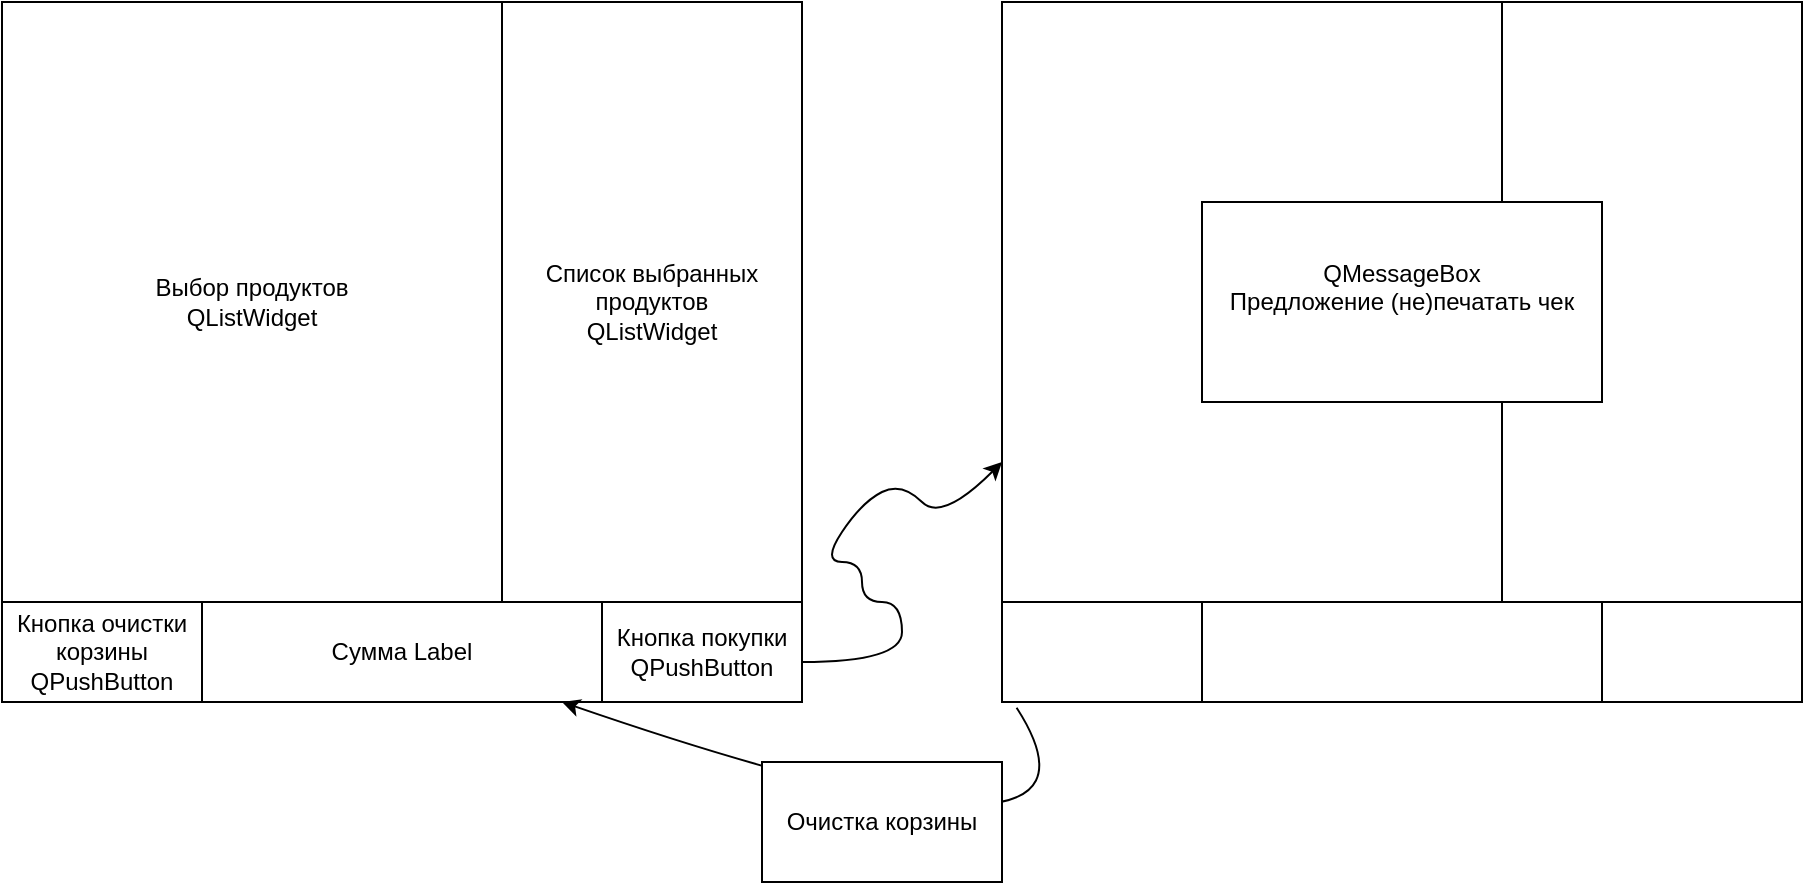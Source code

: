 <mxfile version="26.2.14">
  <diagram name="Страница — 1" id="2tUsYokW1PTR0DEhJ9a5">
    <mxGraphModel dx="983" dy="512" grid="1" gridSize="10" guides="1" tooltips="1" connect="1" arrows="1" fold="1" page="1" pageScale="1" pageWidth="827" pageHeight="1169" math="0" shadow="0">
      <root>
        <mxCell id="0" />
        <mxCell id="1" parent="0" />
        <mxCell id="75uBQH5L_wKE9dsP1js3-9" value="Сумма Label" style="rounded=0;whiteSpace=wrap;html=1;" vertex="1" parent="1">
          <mxGeometry x="100" y="540" width="200" height="50" as="geometry" />
        </mxCell>
        <mxCell id="75uBQH5L_wKE9dsP1js3-11" value="Выбор продуктов&lt;div&gt;QListWidget&lt;/div&gt;" style="rounded=0;whiteSpace=wrap;html=1;" vertex="1" parent="1">
          <mxGeometry y="240" width="250" height="300" as="geometry" />
        </mxCell>
        <mxCell id="75uBQH5L_wKE9dsP1js3-12" value="Список выбранных продуктов&lt;div&gt;QListWidget&lt;/div&gt;" style="rounded=0;whiteSpace=wrap;html=1;" vertex="1" parent="1">
          <mxGeometry x="250" y="240" width="150" height="300" as="geometry" />
        </mxCell>
        <mxCell id="75uBQH5L_wKE9dsP1js3-14" value="Кнопка очистки корзины&lt;div&gt;&lt;span style=&quot;background-color: transparent; color: light-dark(rgb(0, 0, 0), rgb(255, 255, 255));&quot;&gt;QPushButton&lt;/span&gt;&lt;/div&gt;" style="rounded=0;whiteSpace=wrap;html=1;" vertex="1" parent="1">
          <mxGeometry y="540" width="100" height="50" as="geometry" />
        </mxCell>
        <mxCell id="75uBQH5L_wKE9dsP1js3-15" value="Кнопка покупки&lt;div&gt;QPushButton&lt;/div&gt;" style="rounded=0;whiteSpace=wrap;html=1;" vertex="1" parent="1">
          <mxGeometry x="300" y="540" width="100" height="50" as="geometry" />
        </mxCell>
        <mxCell id="75uBQH5L_wKE9dsP1js3-16" value="" style="curved=1;endArrow=classic;html=1;rounded=0;" edge="1" parent="1">
          <mxGeometry width="50" height="50" relative="1" as="geometry">
            <mxPoint x="400" y="570" as="sourcePoint" />
            <mxPoint x="500" y="470" as="targetPoint" />
            <Array as="points">
              <mxPoint x="450" y="570" />
              <mxPoint x="450" y="540" />
              <mxPoint x="430" y="540" />
              <mxPoint x="430" y="520" />
              <mxPoint x="410" y="520" />
              <mxPoint x="430" y="490" />
              <mxPoint x="450" y="480" />
              <mxPoint x="470" y="500" />
            </Array>
          </mxGeometry>
        </mxCell>
        <mxCell id="75uBQH5L_wKE9dsP1js3-17" value="" style="rounded=0;whiteSpace=wrap;html=1;" vertex="1" parent="1">
          <mxGeometry x="600" y="540" width="200" height="50" as="geometry" />
        </mxCell>
        <mxCell id="75uBQH5L_wKE9dsP1js3-18" value="" style="rounded=0;whiteSpace=wrap;html=1;" vertex="1" parent="1">
          <mxGeometry x="500" y="240" width="250" height="300" as="geometry" />
        </mxCell>
        <mxCell id="75uBQH5L_wKE9dsP1js3-19" value="" style="rounded=0;whiteSpace=wrap;html=1;" vertex="1" parent="1">
          <mxGeometry x="750" y="240" width="150" height="300" as="geometry" />
        </mxCell>
        <mxCell id="75uBQH5L_wKE9dsP1js3-20" value="&lt;div&gt;&lt;br&gt;&lt;/div&gt;" style="rounded=0;whiteSpace=wrap;html=1;" vertex="1" parent="1">
          <mxGeometry x="500" y="540" width="100" height="50" as="geometry" />
        </mxCell>
        <mxCell id="75uBQH5L_wKE9dsP1js3-21" value="&lt;div&gt;&lt;br&gt;&lt;/div&gt;" style="rounded=0;whiteSpace=wrap;html=1;" vertex="1" parent="1">
          <mxGeometry x="800" y="540" width="100" height="50" as="geometry" />
        </mxCell>
        <mxCell id="75uBQH5L_wKE9dsP1js3-24" value="&lt;div&gt;QMessageBox&lt;/div&gt;Предложение (не)печатать чек&lt;div&gt;&lt;br&gt;&lt;/div&gt;" style="rounded=0;whiteSpace=wrap;html=1;" vertex="1" parent="1">
          <mxGeometry x="600" y="340" width="200" height="100" as="geometry" />
        </mxCell>
        <mxCell id="75uBQH5L_wKE9dsP1js3-25" value="" style="curved=1;endArrow=classic;html=1;rounded=0;exitX=0.073;exitY=1.057;exitDx=0;exitDy=0;exitPerimeter=0;entryX=0.9;entryY=1;entryDx=0;entryDy=0;entryPerimeter=0;" edge="1" parent="1" source="75uBQH5L_wKE9dsP1js3-20" target="75uBQH5L_wKE9dsP1js3-9">
          <mxGeometry width="50" height="50" relative="1" as="geometry">
            <mxPoint x="510" y="660" as="sourcePoint" />
            <mxPoint x="560" y="610" as="targetPoint" />
            <Array as="points">
              <mxPoint x="570" y="690" />
            </Array>
          </mxGeometry>
        </mxCell>
        <mxCell id="75uBQH5L_wKE9dsP1js3-26" value="Очистка корзины" style="rounded=0;whiteSpace=wrap;html=1;" vertex="1" parent="1">
          <mxGeometry x="380" y="620" width="120" height="60" as="geometry" />
        </mxCell>
      </root>
    </mxGraphModel>
  </diagram>
</mxfile>
